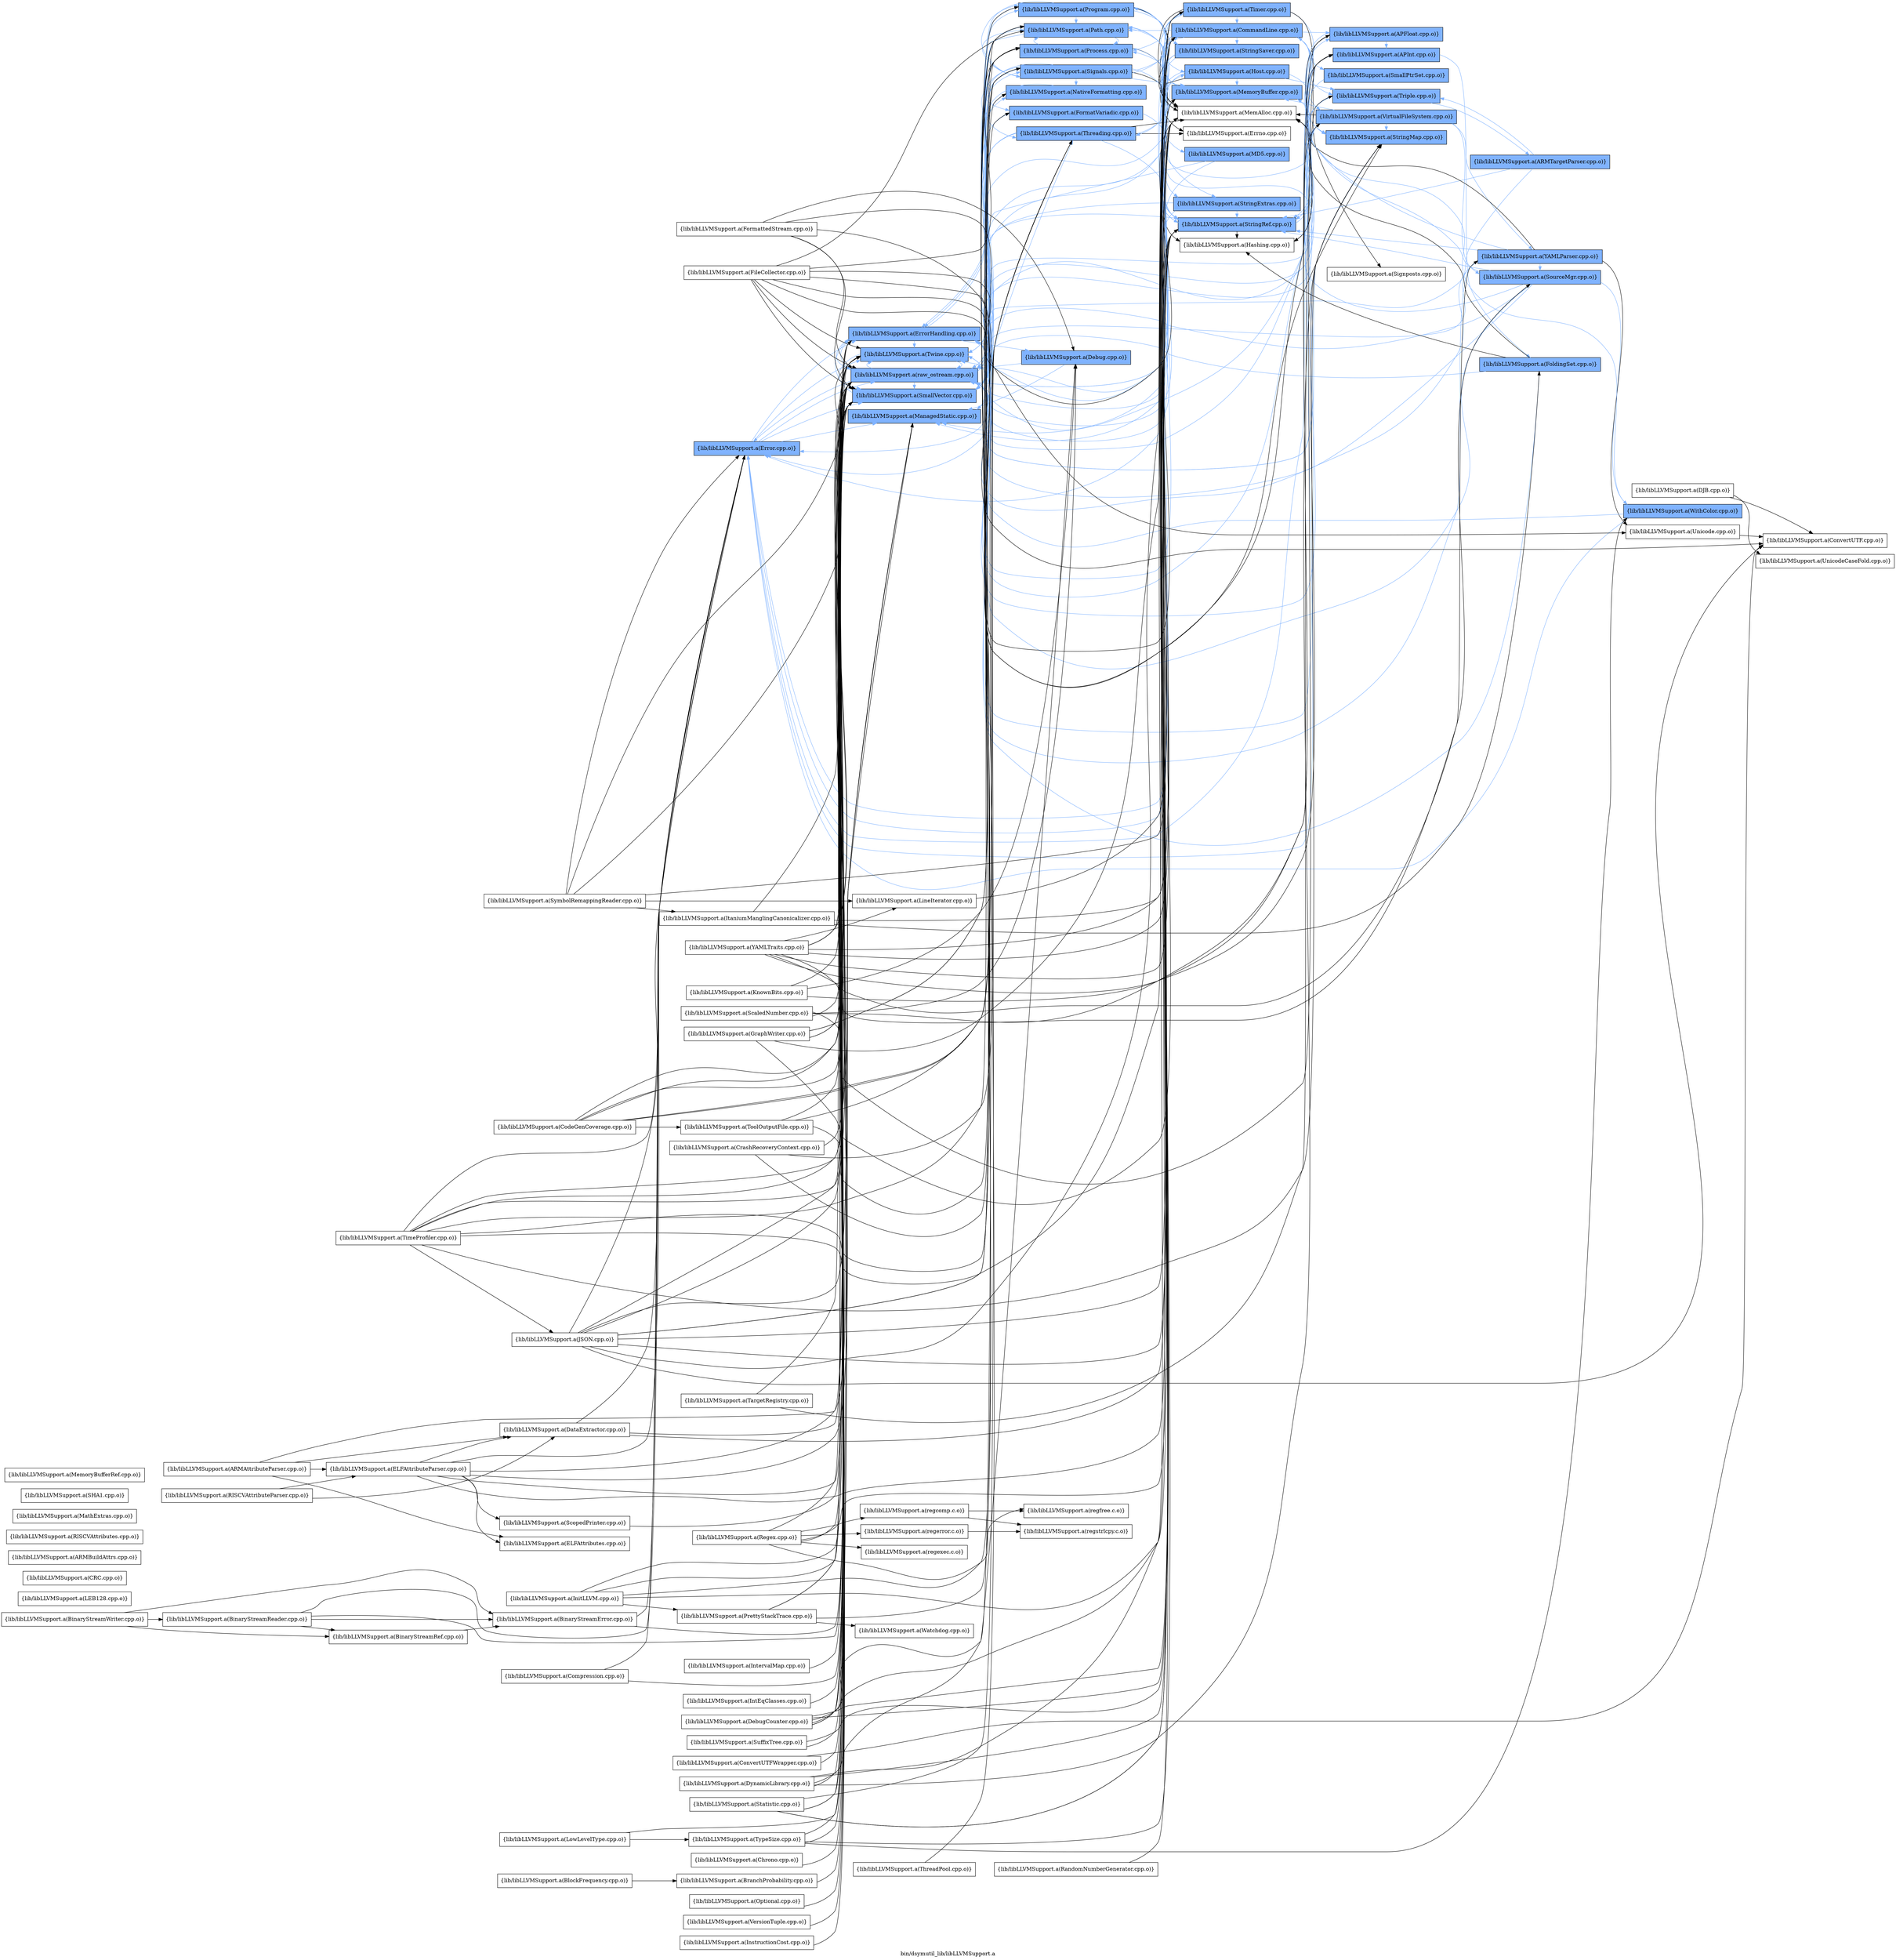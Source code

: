 digraph "bin/dsymutil_lib/libLLVMSupport.a" {
	label="bin/dsymutil_lib/libLLVMSupport.a";
	rankdir=LR;
	{ rank=same; Node0x562b7e0f7478;  }
	{ rank=same; Node0x562b7e0f7248; Node0x562b7e107dc8; Node0x562b7e0fe188; Node0x562b7e10f168; Node0x562b7e10f7f8;  }
	{ rank=same; Node0x562b7e0eb9e8; Node0x562b7e101ce8; Node0x562b7e0ffd08; Node0x562b7e0fa178; Node0x562b7e105a78; Node0x562b7e1047b8; Node0x562b7e103a98; Node0x562b7e105a28;  }
	{ rank=same; Node0x562b7e0f0d58; Node0x562b7e106ec8; Node0x562b7e106bf8; Node0x562b7e0fe908; Node0x562b7e102c38; Node0x562b7e107a58; Node0x562b7e104da8; Node0x562b7e106798; Node0x562b7e0fe4f8; Node0x562b7e0faa88; Node0x562b7e100e88;  }
	{ rank=same; Node0x562b7e0fbd48; Node0x562b7e0fc158; Node0x562b7e0fa2b8; Node0x562b7e1016a8; Node0x562b7e1125e8; Node0x562b7e0eb5d8; Node0x562b7e102e18;  }
	{ rank=same; Node0x562b7e101b08; Node0x562b7e0fda08; Node0x562b7e110bf8; Node0x562b7e0fb0c8;  }
	{ rank=same; Node0x562b7e10ff28; Node0x562b7e111738;  }
	{ rank=same; Node0x562b7e0f7478;  }
	{ rank=same; Node0x562b7e0f7248; Node0x562b7e107dc8; Node0x562b7e0fe188; Node0x562b7e10f168; Node0x562b7e10f7f8;  }
	{ rank=same; Node0x562b7e0eb9e8; Node0x562b7e101ce8; Node0x562b7e0ffd08; Node0x562b7e0fa178; Node0x562b7e105a78; Node0x562b7e1047b8; Node0x562b7e103a98; Node0x562b7e105a28;  }
	{ rank=same; Node0x562b7e0f0d58; Node0x562b7e106ec8; Node0x562b7e106bf8; Node0x562b7e0fe908; Node0x562b7e102c38; Node0x562b7e107a58; Node0x562b7e104da8; Node0x562b7e106798; Node0x562b7e0fe4f8; Node0x562b7e0faa88; Node0x562b7e100e88;  }
	{ rank=same; Node0x562b7e0fbd48; Node0x562b7e0fc158; Node0x562b7e0fa2b8; Node0x562b7e1016a8; Node0x562b7e1125e8; Node0x562b7e0eb5d8; Node0x562b7e102e18;  }
	{ rank=same; Node0x562b7e101b08; Node0x562b7e0fda08; Node0x562b7e110bf8; Node0x562b7e0fb0c8;  }
	{ rank=same; Node0x562b7e10ff28; Node0x562b7e111738;  }

	Node0x562b7e0f7478 [shape=record,shape=box,group=1,style=filled,fillcolor="0.600000 0.5 1",label="{lib/libLLVMSupport.a(Error.cpp.o)}"];
	Node0x562b7e0f7478 -> Node0x562b7e0f7248[color="0.600000 0.5 1"];
	Node0x562b7e0f7478 -> Node0x562b7e107dc8[color="0.600000 0.5 1"];
	Node0x562b7e0f7478 -> Node0x562b7e0fe188[color="0.600000 0.5 1"];
	Node0x562b7e0f7478 -> Node0x562b7e10f168[color="0.600000 0.5 1"];
	Node0x562b7e0f7478 -> Node0x562b7e10f7f8[color="0.600000 0.5 1"];
	Node0x562b7e0fdd28 [shape=record,shape=box,group=0,label="{lib/libLLVMSupport.a(InitLLVM.cpp.o)}"];
	Node0x562b7e0fdd28 -> Node0x562b7e0f7248;
	Node0x562b7e0fdd28 -> Node0x562b7e107dc8;
	Node0x562b7e0fdd28 -> Node0x562b7e106ec8;
	Node0x562b7e0fdd28 -> Node0x562b7e0f4778;
	Node0x562b7e0fdd28 -> Node0x562b7e101ce8;
	Node0x562b7e0f0d58 [shape=record,shape=box,group=1,style=filled,fillcolor="0.600000 0.5 1",label="{lib/libLLVMSupport.a(CommandLine.cpp.o)}"];
	Node0x562b7e0f0d58 -> Node0x562b7e0f7478[color="0.600000 0.5 1"];
	Node0x562b7e0f0d58 -> Node0x562b7e0f7248[color="0.600000 0.5 1"];
	Node0x562b7e0f0d58 -> Node0x562b7e0fbd48[color="0.600000 0.5 1"];
	Node0x562b7e0f0d58 -> Node0x562b7e107dc8[color="0.600000 0.5 1"];
	Node0x562b7e0f0d58 -> Node0x562b7e106ec8;
	Node0x562b7e0f0d58 -> Node0x562b7e0fc158[color="0.600000 0.5 1"];
	Node0x562b7e0f0d58 -> Node0x562b7e0fe188[color="0.600000 0.5 1"];
	Node0x562b7e0f0d58 -> Node0x562b7e0fa2b8[color="0.600000 0.5 1"];
	Node0x562b7e0f0d58 -> Node0x562b7e100e88[color="0.600000 0.5 1"];
	Node0x562b7e0f0d58 -> Node0x562b7e0fe908[color="0.600000 0.5 1"];
	Node0x562b7e0f0d58 -> Node0x562b7e1016a8[color="0.600000 0.5 1"];
	Node0x562b7e0f0d58 -> Node0x562b7e10f168[color="0.600000 0.5 1"];
	Node0x562b7e0f0d58 -> Node0x562b7e1125e8[color="0.600000 0.5 1"];
	Node0x562b7e0f0d58 -> Node0x562b7e10f7f8[color="0.600000 0.5 1"];
	Node0x562b7e0f0d58 -> Node0x562b7e107a58[color="0.600000 0.5 1"];
	Node0x562b7e0f0d58 -> Node0x562b7e1047b8[color="0.600000 0.5 1"];
	Node0x562b7e106ec8 [shape=record,shape=box,group=0,label="{lib/libLLVMSupport.a(MemAlloc.cpp.o)}"];
	Node0x562b7e0fe188 [shape=record,shape=box,group=1,style=filled,fillcolor="0.600000 0.5 1",label="{lib/libLLVMSupport.a(SmallVector.cpp.o)}"];
	Node0x562b7e0fe188 -> Node0x562b7e0f7248[color="0.600000 0.5 1"];
	Node0x562b7e0faa88 [shape=record,shape=box,group=1,style=filled,fillcolor="0.600000 0.5 1",label="{lib/libLLVMSupport.a(StringExtras.cpp.o)}"];
	Node0x562b7e0faa88 -> Node0x562b7e0fe188[color="0.600000 0.5 1"];
	Node0x562b7e0faa88 -> Node0x562b7e0fe908[color="0.600000 0.5 1"];
	Node0x562b7e0faa88 -> Node0x562b7e10f7f8[color="0.600000 0.5 1"];
	Node0x562b7e0fe908 [shape=record,shape=box,group=1,style=filled,fillcolor="0.600000 0.5 1",label="{lib/libLLVMSupport.a(StringRef.cpp.o)}"];
	Node0x562b7e0fe908 -> Node0x562b7e0f7478[color="0.600000 0.5 1"];
	Node0x562b7e0fe908 -> Node0x562b7e0fe4f8;
	Node0x562b7e0fe908 -> Node0x562b7e0fbd48[color="0.600000 0.5 1"];
	Node0x562b7e0fe908 -> Node0x562b7e0eb5d8[color="0.600000 0.5 1"];
	Node0x562b7e0fe908 -> Node0x562b7e0fe188[color="0.600000 0.5 1"];
	Node0x562b7e0ff5d8 [shape=record,shape=box,group=0,label="{lib/libLLVMSupport.a(ThreadPool.cpp.o)}"];
	Node0x562b7e0ff5d8 -> Node0x562b7e0ffd08;
	Node0x562b7e1016a8 [shape=record,shape=box,group=1,style=filled,fillcolor="0.600000 0.5 1",label="{lib/libLLVMSupport.a(Triple.cpp.o)}"];
	Node0x562b7e1016a8 -> Node0x562b7e0fe188[color="0.600000 0.5 1"];
	Node0x562b7e1016a8 -> Node0x562b7e0fe908[color="0.600000 0.5 1"];
	Node0x562b7e1016a8 -> Node0x562b7e101b08[color="0.600000 0.5 1"];
	Node0x562b7e1016a8 -> Node0x562b7e10f168[color="0.600000 0.5 1"];
	Node0x562b7e10f168 [shape=record,shape=box,group=1,style=filled,fillcolor="0.600000 0.5 1",label="{lib/libLLVMSupport.a(Twine.cpp.o)}"];
	Node0x562b7e10f168 -> Node0x562b7e0fe188[color="0.600000 0.5 1"];
	Node0x562b7e10f168 -> Node0x562b7e10f7f8[color="0.600000 0.5 1"];
	Node0x562b7e1125e8 [shape=record,shape=box,group=1,style=filled,fillcolor="0.600000 0.5 1",label="{lib/libLLVMSupport.a(VirtualFileSystem.cpp.o)}"];
	Node0x562b7e1125e8 -> Node0x562b7e0f7478[color="0.600000 0.5 1"];
	Node0x562b7e1125e8 -> Node0x562b7e106ec8;
	Node0x562b7e1125e8 -> Node0x562b7e106bf8[color="0.600000 0.5 1"];
	Node0x562b7e1125e8 -> Node0x562b7e0fe188[color="0.600000 0.5 1"];
	Node0x562b7e1125e8 -> Node0x562b7e0fda08[color="0.600000 0.5 1"];
	Node0x562b7e1125e8 -> Node0x562b7e0fa2b8[color="0.600000 0.5 1"];
	Node0x562b7e1125e8 -> Node0x562b7e0fe908[color="0.600000 0.5 1"];
	Node0x562b7e1125e8 -> Node0x562b7e10f168[color="0.600000 0.5 1"];
	Node0x562b7e1125e8 -> Node0x562b7e110bf8[color="0.600000 0.5 1"];
	Node0x562b7e1125e8 -> Node0x562b7e10f7f8[color="0.600000 0.5 1"];
	Node0x562b7e1125e8 -> Node0x562b7e1047b8[color="0.600000 0.5 1"];
	Node0x562b7e10ff28 [shape=record,shape=box,group=1,style=filled,fillcolor="0.600000 0.5 1",label="{lib/libLLVMSupport.a(WithColor.cpp.o)}"];
	Node0x562b7e10ff28 -> Node0x562b7e0f7478[color="0.600000 0.5 1"];
	Node0x562b7e10ff28 -> Node0x562b7e0f0d58[color="0.600000 0.5 1"];
	Node0x562b7e10ff28 -> Node0x562b7e10f7f8[color="0.600000 0.5 1"];
	Node0x562b7e10f7f8 [shape=record,shape=box,group=1,style=filled,fillcolor="0.600000 0.5 1",label="{lib/libLLVMSupport.a(raw_ostream.cpp.o)}"];
	Node0x562b7e10f7f8 -> Node0x562b7e0f7478[color="0.600000 0.5 1"];
	Node0x562b7e10f7f8 -> Node0x562b7e0f7248[color="0.600000 0.5 1"];
	Node0x562b7e10f7f8 -> Node0x562b7e0fa178[color="0.600000 0.5 1"];
	Node0x562b7e10f7f8 -> Node0x562b7e105a78[color="0.600000 0.5 1"];
	Node0x562b7e10f7f8 -> Node0x562b7e0fe188[color="0.600000 0.5 1"];
	Node0x562b7e10f7f8 -> Node0x562b7e10f168[color="0.600000 0.5 1"];
	Node0x562b7e10f7f8 -> Node0x562b7e1047b8[color="0.600000 0.5 1"];
	Node0x562b7e10f7f8 -> Node0x562b7e103a98[color="0.600000 0.5 1"];
	Node0x562b7e10f7f8 -> Node0x562b7e105a28[color="0.600000 0.5 1"];
	Node0x562b7e1047b8 [shape=record,shape=box,group=1,style=filled,fillcolor="0.600000 0.5 1",label="{lib/libLLVMSupport.a(Path.cpp.o)}"];
	Node0x562b7e1047b8 -> Node0x562b7e0f7478[color="0.600000 0.5 1"];
	Node0x562b7e1047b8 -> Node0x562b7e106798[color="0.600000 0.5 1"];
	Node0x562b7e1047b8 -> Node0x562b7e0fe188[color="0.600000 0.5 1"];
	Node0x562b7e1047b8 -> Node0x562b7e0fe908[color="0.600000 0.5 1"];
	Node0x562b7e1047b8 -> Node0x562b7e10f168[color="0.600000 0.5 1"];
	Node0x562b7e1047b8 -> Node0x562b7e103a98[color="0.600000 0.5 1"];
	Node0x562b7e1047b8 -> Node0x562b7e101ce8[color="0.600000 0.5 1"];
	Node0x562b7e0fe4f8 [shape=record,shape=box,group=0,label="{lib/libLLVMSupport.a(Hashing.cpp.o)}"];
	Node0x562b7e0fb258 [shape=record,shape=box,group=0,label="{lib/libLLVMSupport.a(Chrono.cpp.o)}"];
	Node0x562b7e0fb258 -> Node0x562b7e10f7f8;
	Node0x562b7e106bf8 [shape=record,shape=box,group=1,style=filled,fillcolor="0.600000 0.5 1",label="{lib/libLLVMSupport.a(MemoryBuffer.cpp.o)}"];
	Node0x562b7e106bf8 -> Node0x562b7e0f7478[color="0.600000 0.5 1"];
	Node0x562b7e106bf8 -> Node0x562b7e0fe188[color="0.600000 0.5 1"];
	Node0x562b7e106bf8 -> Node0x562b7e10f168[color="0.600000 0.5 1"];
	Node0x562b7e106bf8 -> Node0x562b7e1047b8[color="0.600000 0.5 1"];
	Node0x562b7e106bf8 -> Node0x562b7e103a98[color="0.600000 0.5 1"];
	Node0x562b7e106bf8 -> Node0x562b7e105a28[color="0.600000 0.5 1"];
	Node0x562b7e0fa2b8 [shape=record,shape=box,group=1,style=filled,fillcolor="0.600000 0.5 1",label="{lib/libLLVMSupport.a(StringMap.cpp.o)}"];
	Node0x562b7e0fa2b8 -> Node0x562b7e0f7248[color="0.600000 0.5 1"];
	Node0x562b7e110ec8 [shape=record,shape=box,group=0,label="{lib/libLLVMSupport.a(YAMLTraits.cpp.o)}"];
	Node0x562b7e110ec8 -> Node0x562b7e0f7248;
	Node0x562b7e110ec8 -> Node0x562b7e108a48;
	Node0x562b7e110ec8 -> Node0x562b7e106ec8;
	Node0x562b7e110ec8 -> Node0x562b7e106bf8;
	Node0x562b7e110ec8 -> Node0x562b7e0fe188;
	Node0x562b7e110ec8 -> Node0x562b7e0fda08;
	Node0x562b7e110ec8 -> Node0x562b7e0fa2b8;
	Node0x562b7e110ec8 -> Node0x562b7e0fe908;
	Node0x562b7e110ec8 -> Node0x562b7e10f168;
	Node0x562b7e110ec8 -> Node0x562b7e110bf8;
	Node0x562b7e110ec8 -> Node0x562b7e10f7f8;
	Node0x562b7e0fb0c8 [shape=record,shape=box,group=1,style=filled,fillcolor="0.600000 0.5 1",label="{lib/libLLVMSupport.a(FoldingSet.cpp.o)}"];
	Node0x562b7e0fb0c8 -> Node0x562b7e0f7248[color="0.600000 0.5 1"];
	Node0x562b7e0fb0c8 -> Node0x562b7e0fe4f8;
	Node0x562b7e0fb0c8 -> Node0x562b7e106ec8;
	Node0x562b7e0fb0c8 -> Node0x562b7e0fe188[color="0.600000 0.5 1"];
	Node0x562b7e0f3aa8 [shape=record,shape=box,group=0,label="{lib/libLLVMSupport.a(DataExtractor.cpp.o)}"];
	Node0x562b7e0f3aa8 -> Node0x562b7e0f7478;
	Node0x562b7e0f3aa8 -> Node0x562b7e0fe908;
	Node0x562b7e0f3aa8 -> Node0x562b7e10f7f8;
	Node0x562b7e0ea9f8 [shape=record,shape=box,group=0,label="{lib/libLLVMSupport.a(DJB.cpp.o)}"];
	Node0x562b7e0ea9f8 -> Node0x562b7e0f3e18;
	Node0x562b7e0ea9f8 -> Node0x562b7e111968;
	Node0x562b7e1090d8 [shape=record,shape=box,group=0,label="{lib/libLLVMSupport.a(LEB128.cpp.o)}"];
	Node0x562b7e105a28 [shape=record,shape=box,group=1,style=filled,fillcolor="0.600000 0.5 1",label="{lib/libLLVMSupport.a(Program.cpp.o)}"];
	Node0x562b7e105a28 -> Node0x562b7e106ec8;
	Node0x562b7e105a28 -> Node0x562b7e0fe188[color="0.600000 0.5 1"];
	Node0x562b7e105a28 -> Node0x562b7e0faa88[color="0.600000 0.5 1"];
	Node0x562b7e105a28 -> Node0x562b7e100e88[color="0.600000 0.5 1"];
	Node0x562b7e105a28 -> Node0x562b7e0fe908[color="0.600000 0.5 1"];
	Node0x562b7e105a28 -> Node0x562b7e10f7f8[color="0.600000 0.5 1"];
	Node0x562b7e105a28 -> Node0x562b7e1047b8[color="0.600000 0.5 1"];
	Node0x562b7e105a28 -> Node0x562b7e104da8;
	Node0x562b7e0fb848 [shape=record,shape=box,group=0,label="{lib/libLLVMSupport.a(FileCollector.cpp.o)}"];
	Node0x562b7e0fb848 -> Node0x562b7e106ec8;
	Node0x562b7e0fb848 -> Node0x562b7e0fe188;
	Node0x562b7e0fb848 -> Node0x562b7e0fa2b8;
	Node0x562b7e0fb848 -> Node0x562b7e0fe908;
	Node0x562b7e0fb848 -> Node0x562b7e10f168;
	Node0x562b7e0fb848 -> Node0x562b7e1125e8;
	Node0x562b7e0fb848 -> Node0x562b7e10f7f8;
	Node0x562b7e0fb848 -> Node0x562b7e1047b8;
	Node0x562b7e0fb848 -> Node0x562b7e103a98;
	Node0x562b7e0f7248 [shape=record,shape=box,group=1,style=filled,fillcolor="0.600000 0.5 1",label="{lib/libLLVMSupport.a(ErrorHandling.cpp.o)}"];
	Node0x562b7e0f7248 -> Node0x562b7e0eb9e8[color="0.600000 0.5 1"];
	Node0x562b7e0f7248 -> Node0x562b7e10f168[color="0.600000 0.5 1"];
	Node0x562b7e0f7248 -> Node0x562b7e10f7f8[color="0.600000 0.5 1"];
	Node0x562b7e0f7248 -> Node0x562b7e101ce8[color="0.600000 0.5 1"];
	Node0x562b7e0fbd48 [shape=record,shape=box,group=1,style=filled,fillcolor="0.600000 0.5 1",label="{lib/libLLVMSupport.a(APFloat.cpp.o)}"];
	Node0x562b7e0fbd48 -> Node0x562b7e0f7478[color="0.600000 0.5 1"];
	Node0x562b7e0fbd48 -> Node0x562b7e0fe4f8;
	Node0x562b7e0fbd48 -> Node0x562b7e0eb5d8[color="0.600000 0.5 1"];
	Node0x562b7e0fbd48 -> Node0x562b7e0fe188[color="0.600000 0.5 1"];
	Node0x562b7e0fbd48 -> Node0x562b7e0fe908[color="0.600000 0.5 1"];
	Node0x562b7e0fbd48 -> Node0x562b7e10f7f8[color="0.600000 0.5 1"];
	Node0x562b7e0eb5d8 [shape=record,shape=box,group=1,style=filled,fillcolor="0.600000 0.5 1",label="{lib/libLLVMSupport.a(APInt.cpp.o)}"];
	Node0x562b7e0eb5d8 -> Node0x562b7e0fb0c8[color="0.600000 0.5 1"];
	Node0x562b7e0eb5d8 -> Node0x562b7e0fe4f8;
	Node0x562b7e0eb5d8 -> Node0x562b7e0fe188[color="0.600000 0.5 1"];
	Node0x562b7e0eb5d8 -> Node0x562b7e10f7f8[color="0.600000 0.5 1"];
	Node0x562b7e10a2f8 [shape=record,shape=box,group=0,label="{lib/libLLVMSupport.a(KnownBits.cpp.o)}"];
	Node0x562b7e10a2f8 -> Node0x562b7e0eb5d8;
	Node0x562b7e10a2f8 -> Node0x562b7e0eb9e8;
	Node0x562b7e10a2f8 -> Node0x562b7e10f7f8;
	Node0x562b7e0fc158 [shape=record,shape=box,group=1,style=filled,fillcolor="0.600000 0.5 1",label="{lib/libLLVMSupport.a(SmallPtrSet.cpp.o)}"];
	Node0x562b7e0fc158 -> Node0x562b7e0f7248[color="0.600000 0.5 1"];
	Node0x562b7e10ee98 [shape=record,shape=box,group=0,label="{lib/libLLVMSupport.a(TypeSize.cpp.o)}"];
	Node0x562b7e10ee98 -> Node0x562b7e0f7248;
	Node0x562b7e10ee98 -> Node0x562b7e0f0d58;
	Node0x562b7e10ee98 -> Node0x562b7e10ff28;
	Node0x562b7e10ee98 -> Node0x562b7e10f7f8;
	Node0x562b7e0eb9e8 [shape=record,shape=box,group=1,style=filled,fillcolor="0.600000 0.5 1",label="{lib/libLLVMSupport.a(Debug.cpp.o)}"];
	Node0x562b7e0eb9e8 -> Node0x562b7e107dc8[color="0.600000 0.5 1"];
	Node0x562b7e0eb9e8 -> Node0x562b7e10f7f8[color="0.600000 0.5 1"];
	Node0x562b7e107dc8 [shape=record,shape=box,group=1,style=filled,fillcolor="0.600000 0.5 1",label="{lib/libLLVMSupport.a(ManagedStatic.cpp.o)}"];
	Node0x562b7e107dc8 -> Node0x562b7e0ffd08[color="0.600000 0.5 1"];
	Node0x562b7e0fb578 [shape=record,shape=box,group=0,label="{lib/libLLVMSupport.a(BranchProbability.cpp.o)}"];
	Node0x562b7e0fb578 -> Node0x562b7e10f7f8;
	Node0x562b7e108cc8 [shape=record,shape=box,group=0,label="{lib/libLLVMSupport.a(LowLevelType.cpp.o)}"];
	Node0x562b7e108cc8 -> Node0x562b7e10ee98;
	Node0x562b7e108cc8 -> Node0x562b7e10f7f8;
	Node0x562b7e0fa678 [shape=record,shape=box,group=0,label="{lib/libLLVMSupport.a(CodeGenCoverage.cpp.o)}"];
	Node0x562b7e0fa678 -> Node0x562b7e0fe188;
	Node0x562b7e0fa678 -> Node0x562b7e101388;
	Node0x562b7e0fa678 -> Node0x562b7e10f168;
	Node0x562b7e0fa678 -> Node0x562b7e10f7f8;
	Node0x562b7e0fa678 -> Node0x562b7e103a98;
	Node0x562b7e0fa678 -> Node0x562b7e0ffd08;
	Node0x562b7e0f9d18 [shape=record,shape=box,group=0,label="{lib/libLLVMSupport.a(GraphWriter.cpp.o)}"];
	Node0x562b7e0f9d18 -> Node0x562b7e0f0d58;
	Node0x562b7e0f9d18 -> Node0x562b7e0fe908;
	Node0x562b7e0f9d18 -> Node0x562b7e10f168;
	Node0x562b7e0f9d18 -> Node0x562b7e10f7f8;
	Node0x562b7e0f9d18 -> Node0x562b7e1047b8;
	Node0x562b7e0f9d18 -> Node0x562b7e105a28;
	Node0x562b7e107508 [shape=record,shape=box,group=0,label="{lib/libLLVMSupport.a(DynamicLibrary.cpp.o)}"];
	Node0x562b7e107508 -> Node0x562b7e107dc8;
	Node0x562b7e107508 -> Node0x562b7e106ec8;
	Node0x562b7e107508 -> Node0x562b7e0fa2b8;
	Node0x562b7e107508 -> Node0x562b7e102c38;
	Node0x562b7e107508 -> Node0x562b7e0ffd08;
	Node0x562b7e106798 [shape=record,shape=box,group=1,style=filled,fillcolor="0.600000 0.5 1",label="{lib/libLLVMSupport.a(MD5.cpp.o)}"];
	Node0x562b7e106798 -> Node0x562b7e0fe188[color="0.600000 0.5 1"];
	Node0x562b7e106798 -> Node0x562b7e10f7f8[color="0.600000 0.5 1"];
	Node0x562b7e101f18 [shape=record,shape=box,group=0,label="{lib/libLLVMSupport.a(TargetRegistry.cpp.o)}"];
	Node0x562b7e101f18 -> Node0x562b7e1016a8;
	Node0x562b7e101f18 -> Node0x562b7e10f7f8;
	Node0x562b7e102c38 [shape=record,shape=box,group=1,style=filled,fillcolor="0.600000 0.5 1",label="{lib/libLLVMSupport.a(Timer.cpp.o)}"];
	Node0x562b7e102c38 -> Node0x562b7e0f0d58[color="0.600000 0.5 1"];
	Node0x562b7e102c38 -> Node0x562b7e107dc8[color="0.600000 0.5 1"];
	Node0x562b7e102c38 -> Node0x562b7e106ec8;
	Node0x562b7e102c38 -> Node0x562b7e0fa2b8[color="0.600000 0.5 1"];
	Node0x562b7e102c38 -> Node0x562b7e102e18;
	Node0x562b7e102c38 -> Node0x562b7e10f7f8[color="0.600000 0.5 1"];
	Node0x562b7e102c38 -> Node0x562b7e103a98[color="0.600000 0.5 1"];
	Node0x562b7e102c38 -> Node0x562b7e0ffd08[color="0.600000 0.5 1"];
	Node0x562b7e0fda08 [shape=record,shape=box,group=1,style=filled,fillcolor="0.600000 0.5 1",label="{lib/libLLVMSupport.a(SourceMgr.cpp.o)}"];
	Node0x562b7e0fda08 -> Node0x562b7e106bf8[color="0.600000 0.5 1"];
	Node0x562b7e0fda08 -> Node0x562b7e0fe188[color="0.600000 0.5 1"];
	Node0x562b7e0fda08 -> Node0x562b7e0fe908[color="0.600000 0.5 1"];
	Node0x562b7e0fda08 -> Node0x562b7e10f168[color="0.600000 0.5 1"];
	Node0x562b7e0fda08 -> Node0x562b7e10ff28[color="0.600000 0.5 1"];
	Node0x562b7e0fda08 -> Node0x562b7e10f7f8[color="0.600000 0.5 1"];
	Node0x562b7e0fda08 -> Node0x562b7e1047b8[color="0.600000 0.5 1"];
	Node0x562b7e0fa178 [shape=record,shape=box,group=1,style=filled,fillcolor="0.600000 0.5 1",label="{lib/libLLVMSupport.a(FormatVariadic.cpp.o)}"];
	Node0x562b7e0fa178 -> Node0x562b7e0fe188[color="0.600000 0.5 1"];
	Node0x562b7e0fa178 -> Node0x562b7e0fe908[color="0.600000 0.5 1"];
	Node0x562b7e0fc748 [shape=record,shape=box,group=0,label="{lib/libLLVMSupport.a(BinaryStreamWriter.cpp.o)}"];
	Node0x562b7e0fc748 -> Node0x562b7e0fd878;
	Node0x562b7e0fc748 -> Node0x562b7e0fd648;
	Node0x562b7e0fc748 -> Node0x562b7e0fc9c8;
	Node0x562b7e105a78 [shape=record,shape=box,group=1,style=filled,fillcolor="0.600000 0.5 1",label="{lib/libLLVMSupport.a(NativeFormatting.cpp.o)}"];
	Node0x562b7e105a78 -> Node0x562b7e0fe188[color="0.600000 0.5 1"];
	Node0x562b7e105a78 -> Node0x562b7e10f7f8[color="0.600000 0.5 1"];
	Node0x562b7e0fc888 [shape=record,shape=box,group=0,label="{lib/libLLVMSupport.a(ScopedPrinter.cpp.o)}"];
	Node0x562b7e0fc888 -> Node0x562b7e10f7f8;
	Node0x562b7e1057a8 [shape=record,shape=box,group=0,label="{lib/libLLVMSupport.a(Optional.cpp.o)}"];
	Node0x562b7e1057a8 -> Node0x562b7e10f7f8;
	Node0x562b7e0fcf68 [shape=record,shape=box,group=0,label="{lib/libLLVMSupport.a(IntervalMap.cpp.o)}"];
	Node0x562b7e0fcf68 -> Node0x562b7e0fe188;
	Node0x562b7e0fa948 [shape=record,shape=box,group=0,label="{lib/libLLVMSupport.a(FormattedStream.cpp.o)}"];
	Node0x562b7e0fa948 -> Node0x562b7e0f3e18;
	Node0x562b7e0fa948 -> Node0x562b7e0eb9e8;
	Node0x562b7e0fa948 -> Node0x562b7e0fe188;
	Node0x562b7e0fa948 -> Node0x562b7e111738;
	Node0x562b7e0fa948 -> Node0x562b7e10f7f8;
	Node0x562b7e0f2b08 [shape=record,shape=box,group=0,label="{lib/libLLVMSupport.a(Compression.cpp.o)}"];
	Node0x562b7e0f2b08 -> Node0x562b7e0f7478;
	Node0x562b7e0f2b08 -> Node0x562b7e0fe188;
	Node0x562b7e101ce8 [shape=record,shape=box,group=1,style=filled,fillcolor="0.600000 0.5 1",label="{lib/libLLVMSupport.a(Signals.cpp.o)}"];
	Node0x562b7e101ce8 -> Node0x562b7e0f7248[color="0.600000 0.5 1"];
	Node0x562b7e101ce8 -> Node0x562b7e0fa178[color="0.600000 0.5 1"];
	Node0x562b7e101ce8 -> Node0x562b7e0f0d58[color="0.600000 0.5 1"];
	Node0x562b7e101ce8 -> Node0x562b7e107dc8[color="0.600000 0.5 1"];
	Node0x562b7e101ce8 -> Node0x562b7e106ec8;
	Node0x562b7e101ce8 -> Node0x562b7e106bf8[color="0.600000 0.5 1"];
	Node0x562b7e101ce8 -> Node0x562b7e105a78[color="0.600000 0.5 1"];
	Node0x562b7e101ce8 -> Node0x562b7e0fe188[color="0.600000 0.5 1"];
	Node0x562b7e101ce8 -> Node0x562b7e0fe908[color="0.600000 0.5 1"];
	Node0x562b7e101ce8 -> Node0x562b7e102c38[color="0.600000 0.5 1"];
	Node0x562b7e101ce8 -> Node0x562b7e10f168[color="0.600000 0.5 1"];
	Node0x562b7e101ce8 -> Node0x562b7e10f7f8[color="0.600000 0.5 1"];
	Node0x562b7e101ce8 -> Node0x562b7e1047b8[color="0.600000 0.5 1"];
	Node0x562b7e101ce8 -> Node0x562b7e105a28[color="0.600000 0.5 1"];
	Node0x562b7e101ce8 -> Node0x562b7e0ffd08[color="0.600000 0.5 1"];
	Node0x562b7e0f2798 [shape=record,shape=box,group=0,label="{lib/libLLVMSupport.a(CRC.cpp.o)}"];
	Node0x562b7e107a58 [shape=record,shape=box,group=1,style=filled,fillcolor="0.600000 0.5 1",label="{lib/libLLVMSupport.a(Host.cpp.o)}"];
	Node0x562b7e107a58 -> Node0x562b7e106ec8;
	Node0x562b7e107a58 -> Node0x562b7e106bf8[color="0.600000 0.5 1"];
	Node0x562b7e107a58 -> Node0x562b7e0fa2b8[color="0.600000 0.5 1"];
	Node0x562b7e107a58 -> Node0x562b7e0fe908[color="0.600000 0.5 1"];
	Node0x562b7e107a58 -> Node0x562b7e1016a8[color="0.600000 0.5 1"];
	Node0x562b7e107a58 -> Node0x562b7e10f7f8[color="0.600000 0.5 1"];
	Node0x562b7e100e88 [shape=record,shape=box,group=1,style=filled,fillcolor="0.600000 0.5 1",label="{lib/libLLVMSupport.a(StringSaver.cpp.o)}"];
	Node0x562b7e100e88 -> Node0x562b7e106ec8;
	Node0x562b7e100e88 -> Node0x562b7e0fe188[color="0.600000 0.5 1"];
	Node0x562b7e100e88 -> Node0x562b7e0fe908[color="0.600000 0.5 1"];
	Node0x562b7e0eaef8 [shape=record,shape=box,group=0,label="{lib/libLLVMSupport.a(ARMBuildAttrs.cpp.o)}"];
	Node0x562b7e0fe598 [shape=record,shape=box,group=0,label="{lib/libLLVMSupport.a(ARMAttributeParser.cpp.o)}"];
	Node0x562b7e0fe598 -> Node0x562b7e0f3aa8;
	Node0x562b7e0fe598 -> Node0x562b7e0ec9d8;
	Node0x562b7e0fe598 -> Node0x562b7e0ec2f8;
	Node0x562b7e0fe598 -> Node0x562b7e10f7f8;
	Node0x562b7e0ec9d8 [shape=record,shape=box,group=0,label="{lib/libLLVMSupport.a(ELFAttributeParser.cpp.o)}"];
	Node0x562b7e0ec9d8 -> Node0x562b7e0f7478;
	Node0x562b7e0ec9d8 -> Node0x562b7e0f3aa8;
	Node0x562b7e0ec9d8 -> Node0x562b7e0ec2f8;
	Node0x562b7e0ec9d8 -> Node0x562b7e0fc888;
	Node0x562b7e0ec9d8 -> Node0x562b7e0fe188;
	Node0x562b7e0ec9d8 -> Node0x562b7e0fe908;
	Node0x562b7e0ec9d8 -> Node0x562b7e10f168;
	Node0x562b7e0ec9d8 -> Node0x562b7e10f7f8;
	Node0x562b7e0f61b8 [shape=record,shape=box,group=0,label="{lib/libLLVMSupport.a(RISCVAttributes.cpp.o)}"];
	Node0x562b7e0f5f88 [shape=record,shape=box,group=0,label="{lib/libLLVMSupport.a(RISCVAttributeParser.cpp.o)}"];
	Node0x562b7e0f5f88 -> Node0x562b7e0f3aa8;
	Node0x562b7e0f5f88 -> Node0x562b7e0ec9d8;
	Node0x562b7e0fd648 [shape=record,shape=box,group=0,label="{lib/libLLVMSupport.a(BinaryStreamReader.cpp.o)}"];
	Node0x562b7e0fd648 -> Node0x562b7e0f7478;
	Node0x562b7e0fd648 -> Node0x562b7e0fd878;
	Node0x562b7e0fd648 -> Node0x562b7e0fc9c8;
	Node0x562b7e0fd648 -> Node0x562b7e0fe188;
	Node0x562b7e0fd878 [shape=record,shape=box,group=0,label="{lib/libLLVMSupport.a(BinaryStreamError.cpp.o)}"];
	Node0x562b7e0fd878 -> Node0x562b7e0f7478;
	Node0x562b7e0fd878 -> Node0x562b7e10f7f8;
	Node0x562b7e0fc9c8 [shape=record,shape=box,group=0,label="{lib/libLLVMSupport.a(BinaryStreamRef.cpp.o)}"];
	Node0x562b7e0fc9c8 -> Node0x562b7e0fd878;
	Node0x562b7e0fd5a8 [shape=record,shape=box,group=0,label="{lib/libLLVMSupport.a(IntEqClasses.cpp.o)}"];
	Node0x562b7e0fd5a8 -> Node0x562b7e0fe188;
	Node0x562b7e107b48 [shape=record,shape=box,group=0,label="{lib/libLLVMSupport.a(MathExtras.cpp.o)}"];
	Node0x562b7e0fc298 [shape=record,shape=box,group=0,label="{lib/libLLVMSupport.a(BlockFrequency.cpp.o)}"];
	Node0x562b7e0fc298 -> Node0x562b7e0fb578;
	Node0x562b7e0fcba8 [shape=record,shape=box,group=0,label="{lib/libLLVMSupport.a(ScaledNumber.cpp.o)}"];
	Node0x562b7e0fcba8 -> Node0x562b7e0fbd48;
	Node0x562b7e0fcba8 -> Node0x562b7e0eb5d8;
	Node0x562b7e0fcba8 -> Node0x562b7e0eb9e8;
	Node0x562b7e0fcba8 -> Node0x562b7e10f7f8;
	Node0x562b7e108a48 [shape=record,shape=box,group=0,label="{lib/libLLVMSupport.a(LineIterator.cpp.o)}"];
	Node0x562b7e108a48 -> Node0x562b7e106bf8;
	Node0x562b7e0eb218 [shape=record,shape=box,group=0,label="{lib/libLLVMSupport.a(DebugCounter.cpp.o)}"];
	Node0x562b7e0eb218 -> Node0x562b7e0f0d58;
	Node0x562b7e0eb218 -> Node0x562b7e0eb9e8;
	Node0x562b7e0eb218 -> Node0x562b7e107dc8;
	Node0x562b7e0eb218 -> Node0x562b7e106ec8;
	Node0x562b7e0eb218 -> Node0x562b7e0fe188;
	Node0x562b7e0eb218 -> Node0x562b7e0fe908;
	Node0x562b7e0eb218 -> Node0x562b7e10f7f8;
	Node0x562b7e0ff588 [shape=record,shape=box,group=0,label="{lib/libLLVMSupport.a(SuffixTree.cpp.o)}"];
	Node0x562b7e0ff588 -> Node0x562b7e106ec8;
	Node0x562b7e0ff588 -> Node0x562b7e0fe188;
	Node0x562b7e0f6ed8 [shape=record,shape=box,group=0,label="{lib/libLLVMSupport.a(Regex.cpp.o)}"];
	Node0x562b7e0f6ed8 -> Node0x562b7e0fe188;
	Node0x562b7e0f6ed8 -> Node0x562b7e0fe908;
	Node0x562b7e0f6ed8 -> Node0x562b7e10f168;
	Node0x562b7e0f6ed8 -> Node0x562b7e10fac8;
	Node0x562b7e0f6ed8 -> Node0x562b7e10df98;
	Node0x562b7e0f6ed8 -> Node0x562b7e10e1c8;
	Node0x562b7e0f6ed8 -> Node0x562b7e1066f8;
	Node0x562b7e110bf8 [shape=record,shape=box,group=1,style=filled,fillcolor="0.600000 0.5 1",label="{lib/libLLVMSupport.a(YAMLParser.cpp.o)}"];
	Node0x562b7e110bf8 -> Node0x562b7e0f7248[color="0.600000 0.5 1"];
	Node0x562b7e110bf8 -> Node0x562b7e106ec8;
	Node0x562b7e110bf8 -> Node0x562b7e106bf8[color="0.600000 0.5 1"];
	Node0x562b7e110bf8 -> Node0x562b7e0fe188[color="0.600000 0.5 1"];
	Node0x562b7e110bf8 -> Node0x562b7e0fda08[color="0.600000 0.5 1"];
	Node0x562b7e110bf8 -> Node0x562b7e0fe908[color="0.600000 0.5 1"];
	Node0x562b7e110bf8 -> Node0x562b7e111738;
	Node0x562b7e110bf8 -> Node0x562b7e10f7f8[color="0.600000 0.5 1"];
	Node0x562b7e0ec2f8 [shape=record,shape=box,group=0,label="{lib/libLLVMSupport.a(ELFAttributes.cpp.o)}"];
	Node0x562b7e101388 [shape=record,shape=box,group=0,label="{lib/libLLVMSupport.a(ToolOutputFile.cpp.o)}"];
	Node0x562b7e101388 -> Node0x562b7e10f7f8;
	Node0x562b7e101388 -> Node0x562b7e1047b8;
	Node0x562b7e101388 -> Node0x562b7e101ce8;
	Node0x562b7e103a98 [shape=record,shape=box,group=1,style=filled,fillcolor="0.600000 0.5 1",label="{lib/libLLVMSupport.a(Process.cpp.o)}"];
	Node0x562b7e103a98 -> Node0x562b7e0f7478[color="0.600000 0.5 1"];
	Node0x562b7e103a98 -> Node0x562b7e0fe4f8;
	Node0x562b7e103a98 -> Node0x562b7e107dc8[color="0.600000 0.5 1"];
	Node0x562b7e103a98 -> Node0x562b7e0fe188[color="0.600000 0.5 1"];
	Node0x562b7e103a98 -> Node0x562b7e0faa88[color="0.600000 0.5 1"];
	Node0x562b7e103a98 -> Node0x562b7e1047b8[color="0.600000 0.5 1"];
	Node0x562b7e0ffd08 [shape=record,shape=box,group=1,style=filled,fillcolor="0.600000 0.5 1",label="{lib/libLLVMSupport.a(Threading.cpp.o)}"];
	Node0x562b7e0ffd08 -> Node0x562b7e0f7248[color="0.600000 0.5 1"];
	Node0x562b7e0ffd08 -> Node0x562b7e106ec8;
	Node0x562b7e0ffd08 -> Node0x562b7e0fe188[color="0.600000 0.5 1"];
	Node0x562b7e0ffd08 -> Node0x562b7e0fe908[color="0.600000 0.5 1"];
	Node0x562b7e0ffd08 -> Node0x562b7e10f168[color="0.600000 0.5 1"];
	Node0x562b7e0ffd08 -> Node0x562b7e107a58[color="0.600000 0.5 1"];
	Node0x562b7e0ffd08 -> Node0x562b7e104da8;
	Node0x562b7e0f43b8 [shape=record,shape=box,group=0,label="{lib/libLLVMSupport.a(ConvertUTFWrapper.cpp.o)}"];
	Node0x562b7e0f43b8 -> Node0x562b7e0f3e18;
	Node0x562b7e0f43b8 -> Node0x562b7e0fe188;
	Node0x562b7e0f3e18 [shape=record,shape=box,group=0,label="{lib/libLLVMSupport.a(ConvertUTF.cpp.o)}"];
	Node0x562b7e111968 [shape=record,shape=box,group=0,label="{lib/libLLVMSupport.a(UnicodeCaseFold.cpp.o)}"];
	Node0x562b7e111738 [shape=record,shape=box,group=0,label="{lib/libLLVMSupport.a(Unicode.cpp.o)}"];
	Node0x562b7e111738 -> Node0x562b7e0f3e18;
	Node0x562b7e0f4778 [shape=record,shape=box,group=0,label="{lib/libLLVMSupport.a(PrettyStackTrace.cpp.o)}"];
	Node0x562b7e0f4778 -> Node0x562b7e0fe188;
	Node0x562b7e0f4778 -> Node0x562b7e10f7f8;
	Node0x562b7e0f4778 -> Node0x562b7e101ce8;
	Node0x562b7e0f4778 -> Node0x562b7e0ff678;
	Node0x562b7e0ff678 [shape=record,shape=box,group=0,label="{lib/libLLVMSupport.a(Watchdog.cpp.o)}"];
	Node0x562b7e10fac8 [shape=record,shape=box,group=0,label="{lib/libLLVMSupport.a(regcomp.c.o)}"];
	Node0x562b7e10fac8 -> Node0x562b7e1066f8;
	Node0x562b7e10fac8 -> Node0x562b7e108188;
	Node0x562b7e10df98 [shape=record,shape=box,group=0,label="{lib/libLLVMSupport.a(regerror.c.o)}"];
	Node0x562b7e10df98 -> Node0x562b7e108188;
	Node0x562b7e10e1c8 [shape=record,shape=box,group=0,label="{lib/libLLVMSupport.a(regexec.c.o)}"];
	Node0x562b7e1066f8 [shape=record,shape=box,group=0,label="{lib/libLLVMSupport.a(regfree.c.o)}"];
	Node0x562b7e102e18 [shape=record,shape=box,group=0,label="{lib/libLLVMSupport.a(Signposts.cpp.o)}"];
	Node0x562b7e101b08 [shape=record,shape=box,group=1,style=filled,fillcolor="0.600000 0.5 1",label="{lib/libLLVMSupport.a(ARMTargetParser.cpp.o)}"];
	Node0x562b7e101b08 -> Node0x562b7e0fe188[color="0.600000 0.5 1"];
	Node0x562b7e101b08 -> Node0x562b7e0fe908[color="0.600000 0.5 1"];
	Node0x562b7e101b08 -> Node0x562b7e1016a8[color="0.600000 0.5 1"];
	Node0x562b7e10f398 [shape=record,shape=box,group=0,label="{lib/libLLVMSupport.a(VersionTuple.cpp.o)}"];
	Node0x562b7e10f398 -> Node0x562b7e10f7f8;
	Node0x562b7e108188 [shape=record,shape=box,group=0,label="{lib/libLLVMSupport.a(regstrlcpy.c.o)}"];
	Node0x562b7e1056b8 [shape=record,shape=box,group=0,label="{lib/libLLVMSupport.a(CrashRecoveryContext.cpp.o)}"];
	Node0x562b7e1056b8 -> Node0x562b7e107dc8;
	Node0x562b7e1056b8 -> Node0x562b7e103a98;
	Node0x562b7e1056b8 -> Node0x562b7e101ce8;
	Node0x562b7e104da8 [shape=record,shape=box,group=0,label="{lib/libLLVMSupport.a(Errno.cpp.o)}"];
	Node0x562b7e0ff308 [shape=record,shape=box,group=0,label="{lib/libLLVMSupport.a(JSON.cpp.o)}"];
	Node0x562b7e0ff308 -> Node0x562b7e0f7478;
	Node0x562b7e0ff308 -> Node0x562b7e0fa178;
	Node0x562b7e0ff308 -> Node0x562b7e0f3e18;
	Node0x562b7e0ff308 -> Node0x562b7e106ec8;
	Node0x562b7e0ff308 -> Node0x562b7e105a78;
	Node0x562b7e0ff308 -> Node0x562b7e0fe188;
	Node0x562b7e0ff308 -> Node0x562b7e0fe908;
	Node0x562b7e0ff308 -> Node0x562b7e102c38;
	Node0x562b7e0ff308 -> Node0x562b7e10f168;
	Node0x562b7e0ff308 -> Node0x562b7e10f7f8;
	Node0x562b7e106978 [shape=record,shape=box,group=0,label="{lib/libLLVMSupport.a(TimeProfiler.cpp.o)}"];
	Node0x562b7e106978 -> Node0x562b7e0f7478;
	Node0x562b7e106978 -> Node0x562b7e106ec8;
	Node0x562b7e106978 -> Node0x562b7e0fe188;
	Node0x562b7e106978 -> Node0x562b7e0fa2b8;
	Node0x562b7e106978 -> Node0x562b7e10f168;
	Node0x562b7e106978 -> Node0x562b7e10f7f8;
	Node0x562b7e106978 -> Node0x562b7e1047b8;
	Node0x562b7e106978 -> Node0x562b7e103a98;
	Node0x562b7e106978 -> Node0x562b7e0ff308;
	Node0x562b7e0fe138 [shape=record,shape=box,group=0,label="{lib/libLLVMSupport.a(SHA1.cpp.o)}"];
	Node0x562b7e0f47c8 [shape=record,shape=box,group=0,label="{lib/libLLVMSupport.a(MemoryBufferRef.cpp.o)}"];
	Node0x562b7e0f1fc8 [shape=record,shape=box,group=0,label="{lib/libLLVMSupport.a(ItaniumManglingCanonicalizer.cpp.o)}"];
	Node0x562b7e0f1fc8 -> Node0x562b7e0fb0c8;
	Node0x562b7e0f1fc8 -> Node0x562b7e106ec8;
	Node0x562b7e0f1fc8 -> Node0x562b7e0fe188;
	Node0x562b7e0f2608 [shape=record,shape=box,group=0,label="{lib/libLLVMSupport.a(SymbolRemappingReader.cpp.o)}"];
	Node0x562b7e0f2608 -> Node0x562b7e0f7478;
	Node0x562b7e0f2608 -> Node0x562b7e108a48;
	Node0x562b7e0f2608 -> Node0x562b7e0fe908;
	Node0x562b7e0f2608 -> Node0x562b7e10f168;
	Node0x562b7e0f2608 -> Node0x562b7e10f7f8;
	Node0x562b7e0f2608 -> Node0x562b7e0f1fc8;
	Node0x562b7e0eeb48 [shape=record,shape=box,group=0,label="{lib/libLLVMSupport.a(InstructionCost.cpp.o)}"];
	Node0x562b7e0eeb48 -> Node0x562b7e10f7f8;
	Node0x562b7e0f1488 [shape=record,shape=box,group=0,label="{lib/libLLVMSupport.a(RandomNumberGenerator.cpp.o)}"];
	Node0x562b7e0f1488 -> Node0x562b7e0f0d58;
	Node0x562b7e0f7d38 [shape=record,shape=box,group=0,label="{lib/libLLVMSupport.a(Statistic.cpp.o)}"];
	Node0x562b7e0f7d38 -> Node0x562b7e0f0d58;
	Node0x562b7e0f7d38 -> Node0x562b7e107dc8;
	Node0x562b7e0f7d38 -> Node0x562b7e102c38;
	Node0x562b7e0f7d38 -> Node0x562b7e10f7f8;
	Node0x562b7e0f7d38 -> Node0x562b7e0ffd08;
}

